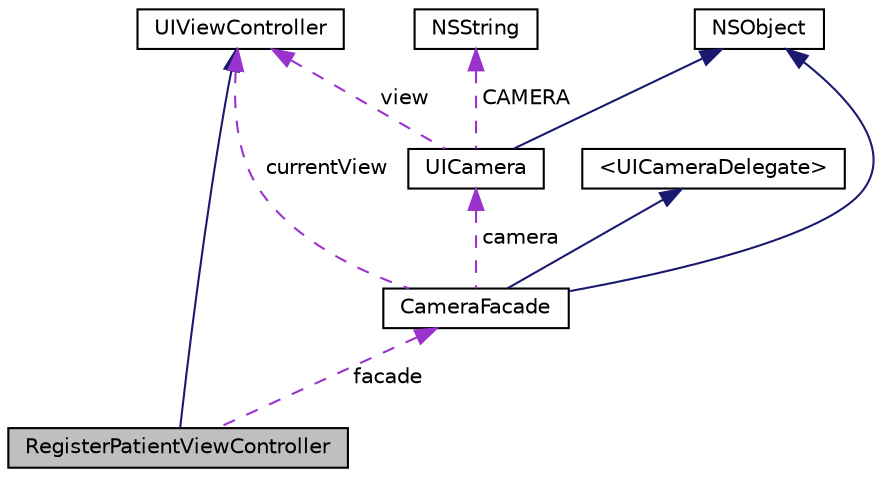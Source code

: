 digraph G
{
  edge [fontname="Helvetica",fontsize="10",labelfontname="Helvetica",labelfontsize="10"];
  node [fontname="Helvetica",fontsize="10",shape=record];
  Node1 [label="RegisterPatientViewController",height=0.2,width=0.4,color="black", fillcolor="grey75", style="filled" fontcolor="black"];
  Node2 -> Node1 [dir="back",color="midnightblue",fontsize="10",style="solid",fontname="Helvetica"];
  Node2 [label="UIViewController",height=0.2,width=0.4,color="black", fillcolor="white", style="filled",URL="$class_u_i_view_controller.html"];
  Node3 -> Node1 [dir="back",color="darkorchid3",fontsize="10",style="dashed",label=" facade" ,fontname="Helvetica"];
  Node3 [label="CameraFacade",height=0.2,width=0.4,color="black", fillcolor="white", style="filled",URL="$interface_camera_facade.html"];
  Node4 -> Node3 [dir="back",color="midnightblue",fontsize="10",style="solid",fontname="Helvetica"];
  Node4 [label="NSObject",height=0.2,width=0.4,color="black", fillcolor="white", style="filled",URL="$class_n_s_object.html"];
  Node5 -> Node3 [dir="back",color="midnightblue",fontsize="10",style="solid",fontname="Helvetica"];
  Node5 [label="\<UICameraDelegate\>",height=0.2,width=0.4,color="black", fillcolor="white", style="filled",URL="$protocol_u_i_camera_delegate-p.html"];
  Node6 -> Node3 [dir="back",color="darkorchid3",fontsize="10",style="dashed",label=" camera" ,fontname="Helvetica"];
  Node6 [label="UICamera",height=0.2,width=0.4,color="black", fillcolor="white", style="filled",URL="$interface_u_i_camera.html"];
  Node4 -> Node6 [dir="back",color="midnightblue",fontsize="10",style="solid",fontname="Helvetica"];
  Node2 -> Node6 [dir="back",color="darkorchid3",fontsize="10",style="dashed",label=" view" ,fontname="Helvetica"];
  Node7 -> Node6 [dir="back",color="darkorchid3",fontsize="10",style="dashed",label=" CAMERA" ,fontname="Helvetica"];
  Node7 [label="NSString",height=0.2,width=0.4,color="black", fillcolor="white", style="filled",URL="$class_n_s_string.html"];
  Node2 -> Node3 [dir="back",color="darkorchid3",fontsize="10",style="dashed",label=" currentView" ,fontname="Helvetica"];
}

